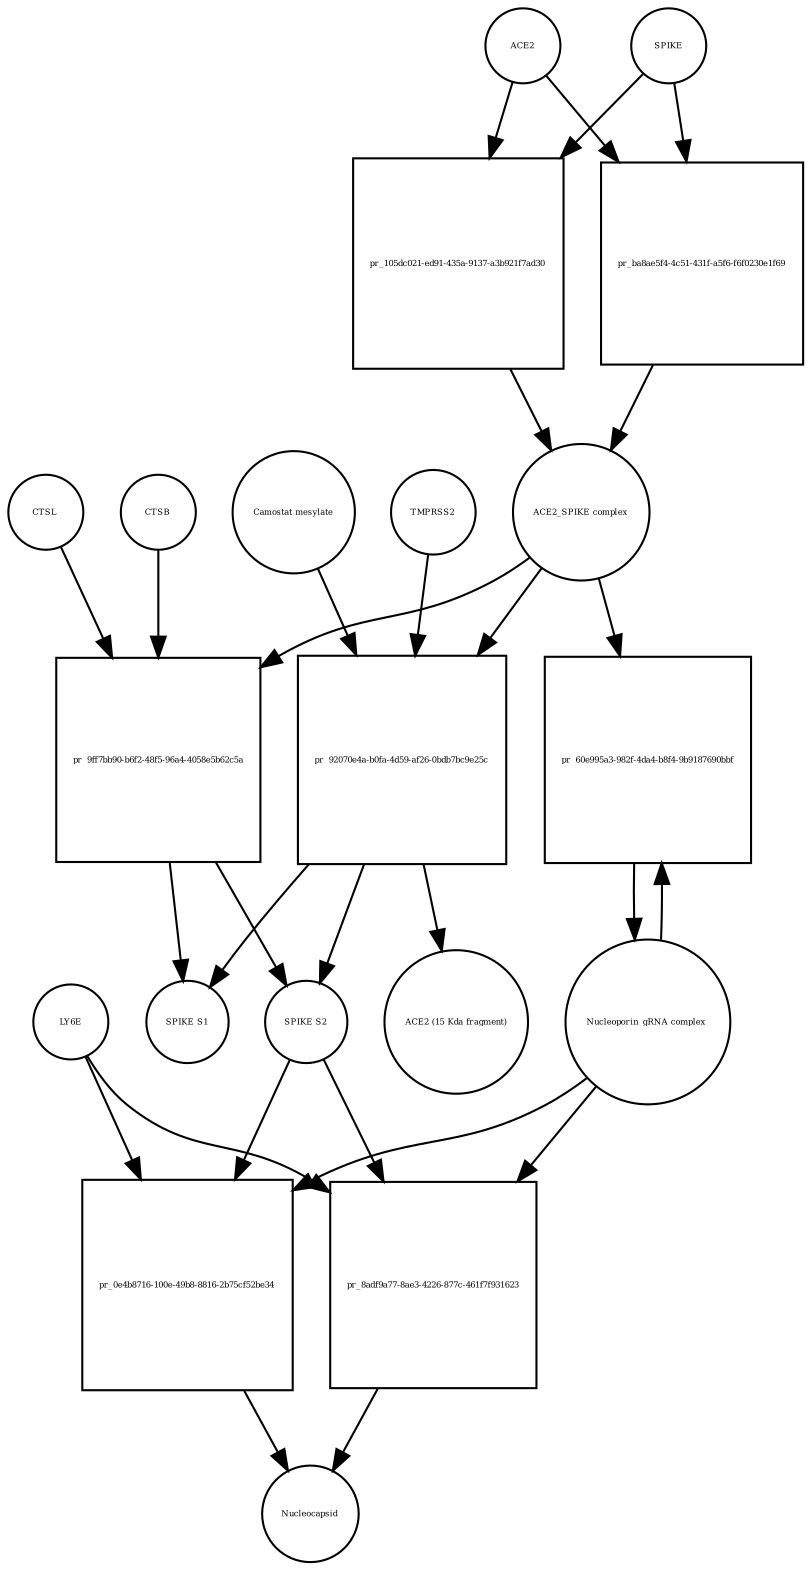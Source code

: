 strict digraph  {
ACE2 [annotation="", bipartite=0, cls=macromolecule, fontsize=4, label=ACE2, shape=circle];
"pr_105dc021-ed91-435a-9137-a3b921f7ad30" [annotation="", bipartite=1, cls=process, fontsize=4, label="pr_105dc021-ed91-435a-9137-a3b921f7ad30", shape=square];
"ACE2_SPIKE complex" [annotation="", bipartite=0, cls=complex, fontsize=4, label="ACE2_SPIKE complex", shape=circle];
SPIKE [annotation="", bipartite=0, cls="macromolecule multimer", fontsize=4, label=SPIKE, shape=circle];
"Nucleoporin_gRNA complex " [annotation="", bipartite=0, cls=complex, fontsize=4, label="Nucleoporin_gRNA complex ", shape=circle];
"pr_60e995a3-982f-4da4-b8f4-9b9187690bbf" [annotation="", bipartite=1, cls=process, fontsize=4, label="pr_60e995a3-982f-4da4-b8f4-9b9187690bbf", shape=square];
"pr_9ff7bb90-b6f2-48f5-96a4-4058e5b62c5a" [annotation="", bipartite=1, cls=process, fontsize=4, label="pr_9ff7bb90-b6f2-48f5-96a4-4058e5b62c5a", shape=square];
"SPIKE S2" [annotation="", bipartite=0, cls=macromolecule, fontsize=4, label="SPIKE S2", shape=circle];
CTSB [annotation="", bipartite=0, cls=macromolecule, fontsize=4, label=CTSB, shape=circle];
CTSL [annotation="", bipartite=0, cls=macromolecule, fontsize=4, label=CTSL, shape=circle];
"SPIKE S1" [annotation="", bipartite=0, cls=macromolecule, fontsize=4, label="SPIKE S1", shape=circle];
"pr_0e4b8716-100e-49b8-8816-2b75cf52be34" [annotation="", bipartite=1, cls=process, fontsize=4, label="pr_0e4b8716-100e-49b8-8816-2b75cf52be34", shape=square];
Nucleocapsid [annotation="", bipartite=0, cls=complex, fontsize=4, label=Nucleocapsid, shape=circle];
LY6E [annotation="", bipartite=0, cls=macromolecule, fontsize=4, label=LY6E, shape=circle];
"pr_92070e4a-b0fa-4d59-af26-0bdb7bc9e25c" [annotation="", bipartite=1, cls=process, fontsize=4, label="pr_92070e4a-b0fa-4d59-af26-0bdb7bc9e25c", shape=square];
TMPRSS2 [annotation="", bipartite=0, cls=macromolecule, fontsize=4, label=TMPRSS2, shape=circle];
"Camostat mesylate" [annotation="urn_miriam_pubchem.compound_2536", bipartite=0, cls="simple chemical", fontsize=4, label="Camostat mesylate", shape=circle];
"ACE2 (15 Kda fragment)" [annotation="", bipartite=0, cls=macromolecule, fontsize=4, label="ACE2 (15 Kda fragment)", shape=circle];
"pr_ba8ae5f4-4c51-431f-a5f6-f6f0230e1f69" [annotation="", bipartite=1, cls=process, fontsize=4, label="pr_ba8ae5f4-4c51-431f-a5f6-f6f0230e1f69", shape=square];
"pr_8adf9a77-8ae3-4226-877c-461f7f931623" [annotation="", bipartite=1, cls=process, fontsize=4, label="pr_8adf9a77-8ae3-4226-877c-461f7f931623", shape=square];
ACE2 -> "pr_105dc021-ed91-435a-9137-a3b921f7ad30"  [annotation="", interaction_type=consumption];
ACE2 -> "pr_ba8ae5f4-4c51-431f-a5f6-f6f0230e1f69"  [annotation="", interaction_type=consumption];
"pr_105dc021-ed91-435a-9137-a3b921f7ad30" -> "ACE2_SPIKE complex"  [annotation="", interaction_type=production];
"ACE2_SPIKE complex" -> "pr_60e995a3-982f-4da4-b8f4-9b9187690bbf"  [annotation="urn_miriam_pubmed_32142651|urn_miriam_pubmed_32094589", interaction_type=stimulation];
"ACE2_SPIKE complex" -> "pr_9ff7bb90-b6f2-48f5-96a4-4058e5b62c5a"  [annotation="", interaction_type=consumption];
"ACE2_SPIKE complex" -> "pr_92070e4a-b0fa-4d59-af26-0bdb7bc9e25c"  [annotation="", interaction_type=consumption];
SPIKE -> "pr_105dc021-ed91-435a-9137-a3b921f7ad30"  [annotation="", interaction_type=consumption];
SPIKE -> "pr_ba8ae5f4-4c51-431f-a5f6-f6f0230e1f69"  [annotation="", interaction_type=consumption];
"Nucleoporin_gRNA complex " -> "pr_60e995a3-982f-4da4-b8f4-9b9187690bbf"  [annotation="", interaction_type=consumption];
"Nucleoporin_gRNA complex " -> "pr_0e4b8716-100e-49b8-8816-2b75cf52be34"  [annotation="", interaction_type=consumption];
"Nucleoporin_gRNA complex " -> "pr_8adf9a77-8ae3-4226-877c-461f7f931623"  [annotation="", interaction_type=consumption];
"pr_60e995a3-982f-4da4-b8f4-9b9187690bbf" -> "Nucleoporin_gRNA complex "  [annotation="", interaction_type=production];
"pr_9ff7bb90-b6f2-48f5-96a4-4058e5b62c5a" -> "SPIKE S2"  [annotation="", interaction_type=production];
"pr_9ff7bb90-b6f2-48f5-96a4-4058e5b62c5a" -> "SPIKE S1"  [annotation="", interaction_type=production];
"SPIKE S2" -> "pr_0e4b8716-100e-49b8-8816-2b75cf52be34"  [annotation="urn_miriam_doi_10.1101%2F2020.03.05.979260|urn_miriam_pubmed_32142651|urn_miriam_pubmed_32094589", interaction_type=stimulation];
"SPIKE S2" -> "pr_8adf9a77-8ae3-4226-877c-461f7f931623"  [annotation="urn_miriam_doi_10.1101%2F2020.03.05.979260", interaction_type=stimulation];
CTSB -> "pr_9ff7bb90-b6f2-48f5-96a4-4058e5b62c5a"  [annotation=urn_miriam_pubmed_32142651, interaction_type=catalysis];
CTSL -> "pr_9ff7bb90-b6f2-48f5-96a4-4058e5b62c5a"  [annotation=urn_miriam_pubmed_32142651, interaction_type=catalysis];
"pr_0e4b8716-100e-49b8-8816-2b75cf52be34" -> Nucleocapsid  [annotation="", interaction_type=production];
LY6E -> "pr_0e4b8716-100e-49b8-8816-2b75cf52be34"  [annotation="urn_miriam_doi_10.1101%2F2020.03.05.979260|urn_miriam_pubmed_32142651|urn_miriam_pubmed_32094589", interaction_type=inhibition];
LY6E -> "pr_8adf9a77-8ae3-4226-877c-461f7f931623"  [annotation="urn_miriam_doi_10.1101%2F2020.03.05.979260", interaction_type=inhibition];
"pr_92070e4a-b0fa-4d59-af26-0bdb7bc9e25c" -> "SPIKE S2"  [annotation="", interaction_type=production];
"pr_92070e4a-b0fa-4d59-af26-0bdb7bc9e25c" -> "SPIKE S1"  [annotation="", interaction_type=production];
"pr_92070e4a-b0fa-4d59-af26-0bdb7bc9e25c" -> "ACE2 (15 Kda fragment)"  [annotation="", interaction_type=production];
TMPRSS2 -> "pr_92070e4a-b0fa-4d59-af26-0bdb7bc9e25c"  [annotation="urn_miriam_pubmed_32142651|urn_miriam_pubmed_32094589|urn_miriam_pubmed_24227843", interaction_type=catalysis];
"Camostat mesylate" -> "pr_92070e4a-b0fa-4d59-af26-0bdb7bc9e25c"  [annotation="urn_miriam_pubmed_32142651|urn_miriam_pubmed_32094589|urn_miriam_pubmed_24227843", interaction_type=inhibition];
"pr_ba8ae5f4-4c51-431f-a5f6-f6f0230e1f69" -> "ACE2_SPIKE complex"  [annotation="", interaction_type=production];
"pr_8adf9a77-8ae3-4226-877c-461f7f931623" -> Nucleocapsid  [annotation="", interaction_type=production];
}
